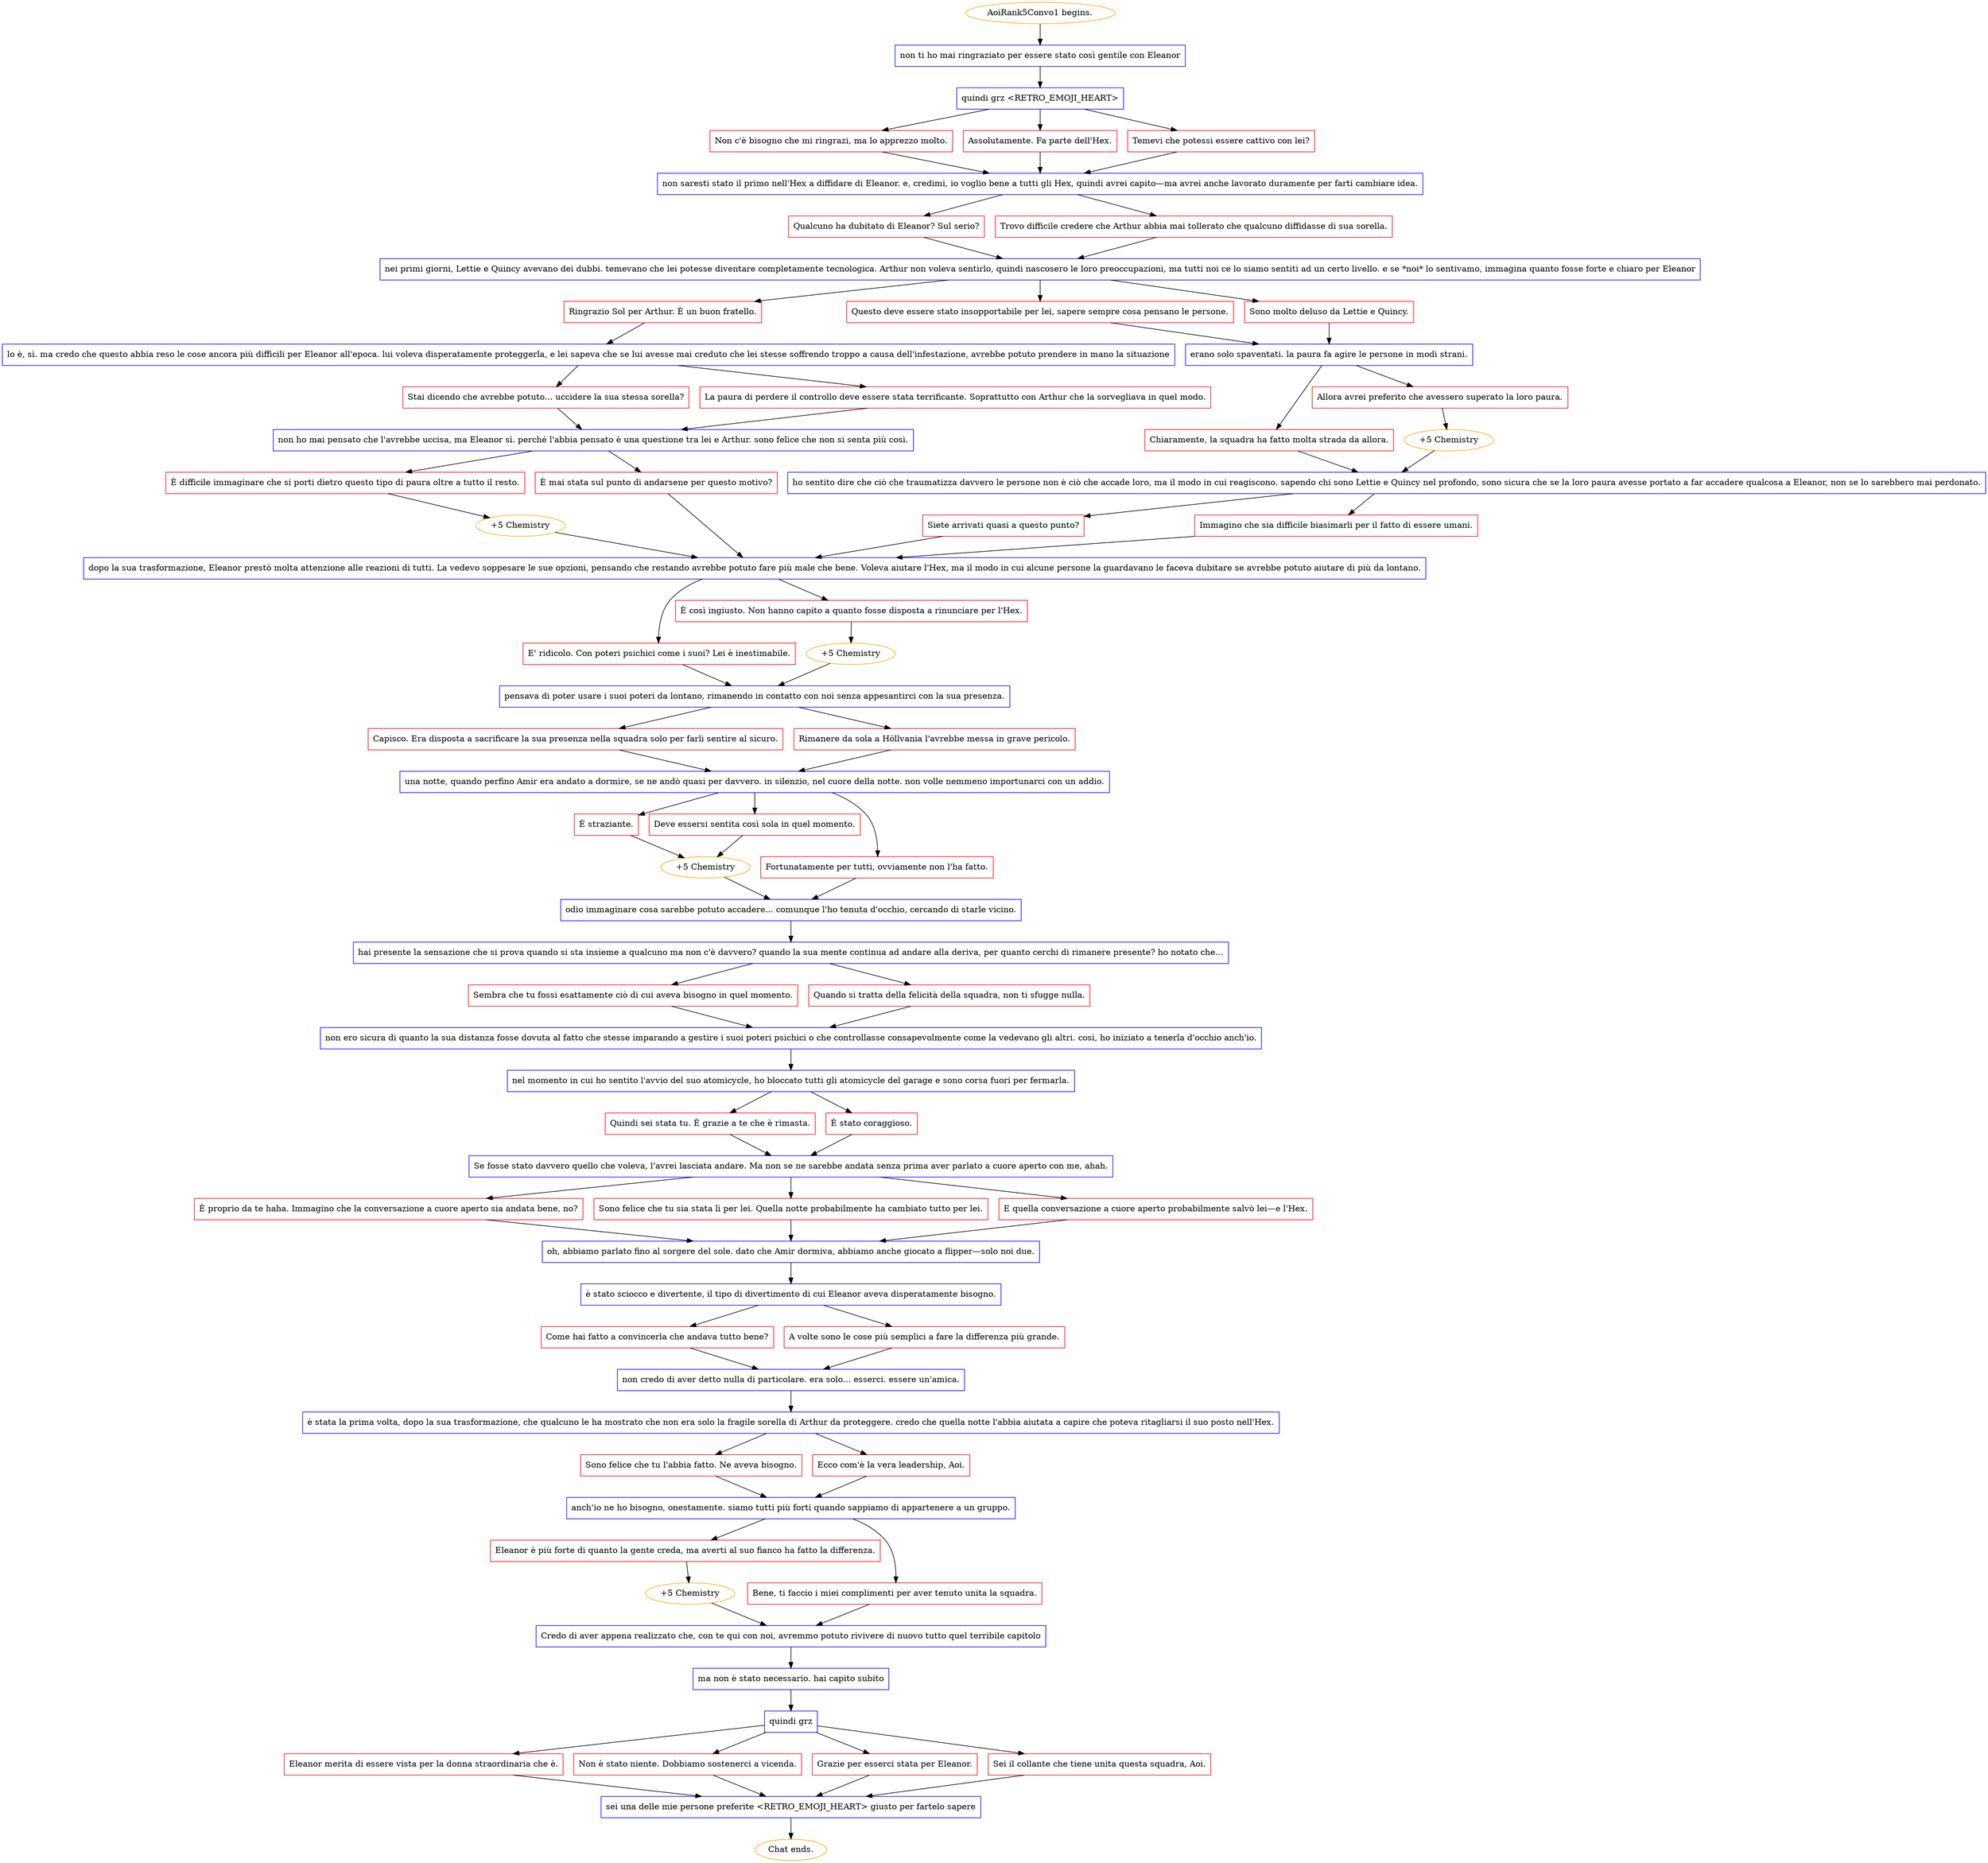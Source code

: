 digraph {
	"AoiRank5Convo1 begins." [color=orange];
		"AoiRank5Convo1 begins." -> j2059095631;
	j2059095631 [label="non ti ho mai ringraziato per essere stato così gentile con Eleanor",shape=box,color=blue];
		j2059095631 -> j1711251793;
	j1711251793 [label="quindi grz <RETRO_EMOJI_HEART>",shape=box,color=blue];
		j1711251793 -> j2415466378;
		j1711251793 -> j1546772385;
		j1711251793 -> j3023766489;
	j2415466378 [label="Non c'è bisogno che mi ringrazi, ma lo apprezzo molto.",shape=box,color=red];
		j2415466378 -> j3130162198;
	j1546772385 [label="Assolutamente. Fa parte dell'Hex.",shape=box,color=red];
		j1546772385 -> j3130162198;
	j3023766489 [label="Temevi che potessi essere cattivo con lei?",shape=box,color=red];
		j3023766489 -> j3130162198;
	j3130162198 [label="non saresti stato il primo nell'Hex a diffidare di Eleanor. e, credimi, io voglio bene a tutti gli Hex, quindi avrei capito—ma avrei anche lavorato duramente per farti cambiare idea.",shape=box,color=blue];
		j3130162198 -> j3967068454;
		j3130162198 -> j579271607;
	j3967068454 [label="Qualcuno ha dubitato di Eleanor? Sul serio?",shape=box,color=red];
		j3967068454 -> j2210846849;
	j579271607 [label="Trovo difficile credere che Arthur abbia mai tollerato che qualcuno diffidasse di sua sorella.",shape=box,color=red];
		j579271607 -> j2210846849;
	j2210846849 [label="nei primi giorni, Lettie e Quincy avevano dei dubbi. temevano che lei potesse diventare completamente tecnologica. Arthur non voleva sentirlo, quindi nascosero le loro preoccupazioni, ma tutti noi ce lo siamo sentiti ad un certo livello. e se *noi* lo sentivamo, immagina quanto fosse forte e chiaro per Eleanor",shape=box,color=blue];
		j2210846849 -> j216620691;
		j2210846849 -> j1673048206;
		j2210846849 -> j4109466922;
	j216620691 [label="Ringrazio Sol per Arthur. È un buon fratello.",shape=box,color=red];
		j216620691 -> j3658187140;
	j1673048206 [label="Questo deve essere stato insopportabile per lei, sapere sempre cosa pensano le persone.",shape=box,color=red];
		j1673048206 -> j3409389813;
	j4109466922 [label="Sono molto deluso da Lettie e Quincy.",shape=box,color=red];
		j4109466922 -> j3409389813;
	j3658187140 [label="lo è, sì. ma credo che questo abbia reso le cose ancora più difficili per Eleanor all'epoca. lui voleva disperatamente proteggerla, e lei sapeva che se lui avesse mai creduto che lei stesse soffrendo troppo a causa dell'infestazione, avrebbe potuto prendere in mano la situazione",shape=box,color=blue];
		j3658187140 -> j2683592750;
		j3658187140 -> j2827982356;
	j3409389813 [label="erano solo spaventati. la paura fa agire le persone in modi strani.",shape=box,color=blue];
		j3409389813 -> j1348389743;
		j3409389813 -> j3699545799;
	j2683592750 [label="Stai dicendo che avrebbe potuto... uccidere la sua stessa sorella?",shape=box,color=red];
		j2683592750 -> j2103782340;
	j2827982356 [label="La paura di perdere il controllo deve essere stata terrificante. Soprattutto con Arthur che la sorvegliava in quel modo.",shape=box,color=red];
		j2827982356 -> j2103782340;
	j1348389743 [label="Chiaramente, la squadra ha fatto molta strada da allora.",shape=box,color=red];
		j1348389743 -> j1558576545;
	j3699545799 [label="Allora avrei preferito che avessero superato la loro paura.",shape=box,color=red];
		j3699545799 -> j514352210;
	j2103782340 [label="non ho mai pensato che l'avrebbe uccisa, ma Eleanor sì. perché l'abbia pensato è una questione tra lei e Arthur. sono felice che non si senta più così.",shape=box,color=blue];
		j2103782340 -> j3408841168;
		j2103782340 -> j399619313;
	j1558576545 [label="ho sentito dire che ciò che traumatizza davvero le persone non è ciò che accade loro, ma il modo in cui reagiscono. sapendo chi sono Lettie e Quincy nel profondo, sono sicura che se la loro paura avesse portato a far accadere qualcosa a Eleanor, non se lo sarebbero mai perdonato.",shape=box,color=blue];
		j1558576545 -> j3464498808;
		j1558576545 -> j3485977984;
	j514352210 [label="+5 Chemistry",color=orange];
		j514352210 -> j1558576545;
	j3408841168 [label="È difficile immaginare che si porti dietro questo tipo di paura oltre a tutto il resto.",shape=box,color=red];
		j3408841168 -> j44951651;
	j399619313 [label="È mai stata sul punto di andarsene per questo motivo?",shape=box,color=red];
		j399619313 -> j2053220858;
	j3464498808 [label="Siete arrivati quasi a questo punto?",shape=box,color=red];
		j3464498808 -> j2053220858;
	j3485977984 [label="Immagino che sia difficile biasimarli per il fatto di essere umani.",shape=box,color=red];
		j3485977984 -> j2053220858;
	j44951651 [label="+5 Chemistry",color=orange];
		j44951651 -> j2053220858;
	j2053220858 [label="dopo la sua trasformazione, Eleanor prestò molta attenzione alle reazioni di tutti. La vedevo soppesare le sue opzioni, pensando che restando avrebbe potuto fare più male che bene. Voleva aiutare l'Hex, ma il modo in cui alcune persone la guardavano le faceva dubitare se avrebbe potuto aiutare di più da lontano.",shape=box,color=blue];
		j2053220858 -> j1681696035;
		j2053220858 -> j1771320244;
	j1681696035 [label="E' ridicolo. Con poteri psichici come i suoi? Lei è inestimabile.",shape=box,color=red];
		j1681696035 -> j2823851630;
	j1771320244 [label="È così ingiusto. Non hanno capito a quanto fosse disposta a rinunciare per l'Hex.",shape=box,color=red];
		j1771320244 -> j48270535;
	j2823851630 [label="pensava di poter usare i suoi poteri da lontano, rimanendo in contatto con noi senza appesantirci con la sua presenza.",shape=box,color=blue];
		j2823851630 -> j549730661;
		j2823851630 -> j1173969450;
	j48270535 [label="+5 Chemistry",color=orange];
		j48270535 -> j2823851630;
	j549730661 [label="Capisco. Era disposta a sacrificare la sua presenza nella squadra solo per farli sentire al sicuro.",shape=box,color=red];
		j549730661 -> j2264959574;
	j1173969450 [label="Rimanere da sola a Höllvania l'avrebbe messa in grave pericolo.",shape=box,color=red];
		j1173969450 -> j2264959574;
	j2264959574 [label="una notte, quando perfino Amir era andato a dormire, se ne andò quasi per davvero. in silenzio, nel cuore della notte. non volle nemmeno importunarci con un addio.",shape=box,color=blue];
		j2264959574 -> j2389405245;
		j2264959574 -> j4081224212;
		j2264959574 -> j1812102948;
	j2389405245 [label="È straziante.",shape=box,color=red];
		j2389405245 -> j285096201;
	j4081224212 [label="Fortunatamente per tutti, ovviamente non l'ha fatto.",shape=box,color=red];
		j4081224212 -> j1835904237;
	j1812102948 [label="Deve essersi sentita così sola in quel momento.",shape=box,color=red];
		j1812102948 -> j285096201;
	j285096201 [label="+5 Chemistry",color=orange];
		j285096201 -> j1835904237;
	j1835904237 [label="odio immaginare cosa sarebbe potuto accadere... comunque l'ho tenuta d'occhio, cercando di starle vicino.",shape=box,color=blue];
		j1835904237 -> j89592740;
	j89592740 [label="hai presente la sensazione che si prova quando si sta insieme a qualcuno ma non c'è davvero? quando la sua mente continua ad andare alla deriva, per quanto cerchi di rimanere presente? ho notato che...",shape=box,color=blue];
		j89592740 -> j3747546573;
		j89592740 -> j223666031;
	j3747546573 [label="Sembra che tu fossi esattamente ciò di cui aveva bisogno in quel momento.",shape=box,color=red];
		j3747546573 -> j2666082166;
	j223666031 [label="Quando si tratta della felicità della squadra, non ti sfugge nulla.",shape=box,color=red];
		j223666031 -> j2666082166;
	j2666082166 [label="non ero sicura di quanto la sua distanza fosse dovuta al fatto che stesse imparando a gestire i suoi poteri psichici o che controllasse consapevolmente come la vedevano gli altri. così, ho iniziato a tenerla d'occhio anch'io.",shape=box,color=blue];
		j2666082166 -> j313216597;
	j313216597 [label="nel momento in cui ho sentito l'avvio del suo atomicycle, ho bloccato tutti gli atomicycle del garage e sono corsa fuori per fermarla.",shape=box,color=blue];
		j313216597 -> j117419024;
		j313216597 -> j2854200484;
	j117419024 [label="Quindi sei stata tu. È grazie a te che è rimasta.",shape=box,color=red];
		j117419024 -> j2605818774;
	j2854200484 [label="È stato coraggioso.",shape=box,color=red];
		j2854200484 -> j2605818774;
	j2605818774 [label="Se fosse stato davvero quello che voleva, l'avrei lasciata andare. Ma non se ne sarebbe andata senza prima aver parlato a cuore aperto con me, ahah.",shape=box,color=blue];
		j2605818774 -> j3844993421;
		j2605818774 -> j1290696536;
		j2605818774 -> j2533586995;
	j3844993421 [label="È proprio da te haha. Immagino che la conversazione a cuore aperto sia andata bene, no?",shape=box,color=red];
		j3844993421 -> j2393297703;
	j1290696536 [label="Sono felice che tu sia stata lì per lei. Quella notte probabilmente ha cambiato tutto per lei.",shape=box,color=red];
		j1290696536 -> j2393297703;
	j2533586995 [label="E quella conversazione a cuore aperto probabilmente salvò lei—e l'Hex.",shape=box,color=red];
		j2533586995 -> j2393297703;
	j2393297703 [label="oh, abbiamo parlato fino al sorgere del sole. dato che Amir dormiva, abbiamo anche giocato a flipper—solo noi due.",shape=box,color=blue];
		j2393297703 -> j1985147842;
	j1985147842 [label="è stato sciocco e divertente, il tipo di divertimento di cui Eleanor aveva disperatamente bisogno.",shape=box,color=blue];
		j1985147842 -> j660717160;
		j1985147842 -> j1568395170;
	j660717160 [label="Come hai fatto a convincerla che andava tutto bene?",shape=box,color=red];
		j660717160 -> j3663169710;
	j1568395170 [label="A volte sono le cose più semplici a fare la differenza più grande.",shape=box,color=red];
		j1568395170 -> j3663169710;
	j3663169710 [label="non credo di aver detto nulla di particolare. era solo... esserci. essere un'amica.",shape=box,color=blue];
		j3663169710 -> j3378050926;
	j3378050926 [label="è stata la prima volta, dopo la sua trasformazione, che qualcuno le ha mostrato che non era solo la fragile sorella di Arthur da proteggere. credo che quella notte l'abbia aiutata a capire che poteva ritagliarsi il suo posto nell'Hex.",shape=box,color=blue];
		j3378050926 -> j2791519613;
		j3378050926 -> j1992514690;
	j2791519613 [label="Sono felice che tu l'abbia fatto. Ne aveva bisogno.",shape=box,color=red];
		j2791519613 -> j756641980;
	j1992514690 [label="Ecco com'è la vera leadership, Aoi.",shape=box,color=red];
		j1992514690 -> j756641980;
	j756641980 [label="anch'io ne ho bisogno, onestamente. siamo tutti più forti quando sappiamo di appartenere a un gruppo.",shape=box,color=blue];
		j756641980 -> j877723972;
		j756641980 -> j2612569312;
	j877723972 [label="Eleanor è più forte di quanto la gente creda, ma averti al suo fianco ha fatto la differenza.",shape=box,color=red];
		j877723972 -> j1358410453;
	j2612569312 [label="Bene, ti faccio i miei complimenti per aver tenuto unita la squadra.",shape=box,color=red];
		j2612569312 -> j4278541321;
	j1358410453 [label="+5 Chemistry",color=orange];
		j1358410453 -> j4278541321;
	j4278541321 [label="Credo di aver appena realizzato che, con te qui con noi, avremmo potuto rivivere di nuovo tutto quel terribile capitolo",shape=box,color=blue];
		j4278541321 -> j1500449823;
	j1500449823 [label="ma non è stato necessario. hai capito subito",shape=box,color=blue];
		j1500449823 -> j1326701139;
	j1326701139 [label="quindi grz",shape=box,color=blue];
		j1326701139 -> j655488041;
		j1326701139 -> j2636509768;
		j1326701139 -> j1287048395;
		j1326701139 -> j3755250892;
	j655488041 [label="Eleanor merita di essere vista per la donna straordinaria che è.",shape=box,color=red];
		j655488041 -> j2410888418;
	j2636509768 [label="Non è stato niente. Dobbiamo sostenerci a vicenda.",shape=box,color=red];
		j2636509768 -> j2410888418;
	j1287048395 [label="Grazie per esserci stata per Eleanor.",shape=box,color=red];
		j1287048395 -> j2410888418;
	j3755250892 [label="Sei il collante che tiene unita questa squadra, Aoi.",shape=box,color=red];
		j3755250892 -> j2410888418;
	j2410888418 [label="sei una delle mie persone preferite <RETRO_EMOJI_HEART> giusto per fartelo sapere",shape=box,color=blue];
		j2410888418 -> "Chat ends.";
	"Chat ends." [color=orange];
}